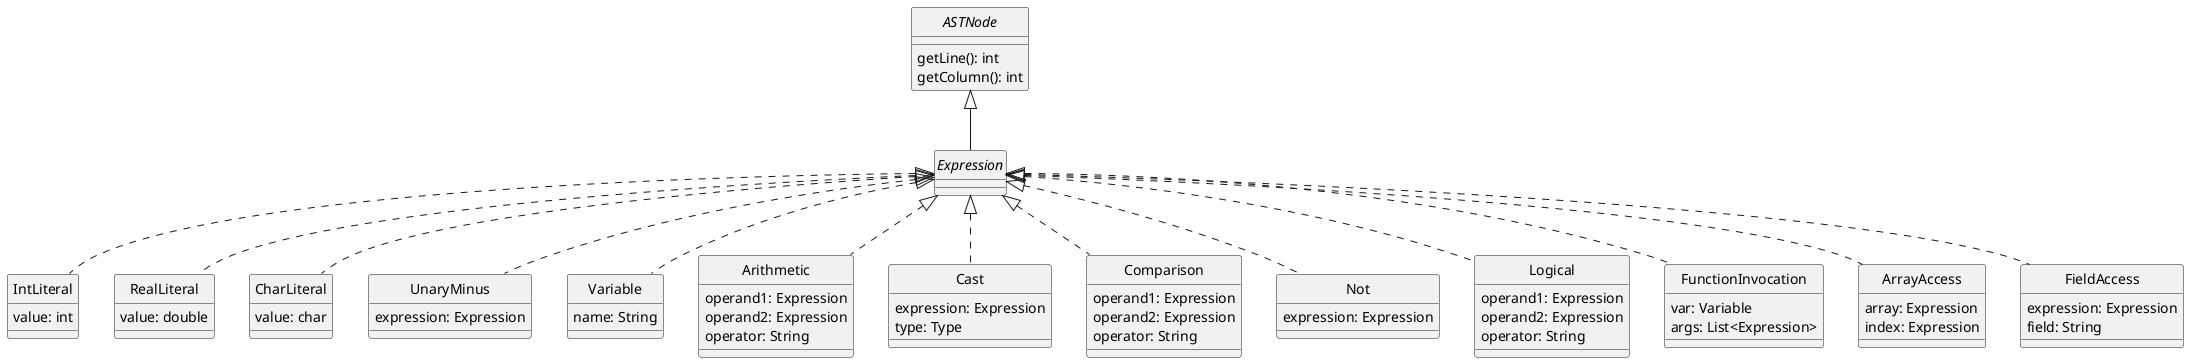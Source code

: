 @startuml Expressions
skinparam style strictuml
skinparam monochrome true


interface ASTNode {
    getLine(): int
    getColumn(): int
}

interface Expression

class IntLiteral {
    value: int
}

class RealLiteral {
    value: double
}

class CharLiteral {
    value: char
}

class UnaryMinus {
    expression: Expression
}

class Variable{
    name: String
}

class Arithmetic {
    operand1: Expression
    operand2: Expression
    operator: String
}

class Cast {
    expression: Expression
    type: Type
}

class Comparison {
    operand1: Expression
    operand2: Expression
    operator: String
}

class Not {
    expression: Expression
}

class Logical {
    operand1: Expression
    operand2: Expression
    operator: String
}

class FunctionInvocation {
    var: Variable
    args: List<Expression>
}

class ArrayAccess {
    array: Expression
    index: Expression
}

class FieldAccess {
    expression: Expression
    field: String
}

ASTNode <|-- Expression
Expression <|.. IntLiteral
Expression <|.. RealLiteral
Expression <|.. CharLiteral
Expression <|.. UnaryMinus
Expression <|.. Variable
Expression <|.. Arithmetic
Expression <|.. Cast
Expression <|.. Comparison
Expression <|.. Not
Expression <|.. Logical
Expression <|.. FunctionInvocation
Expression <|.. FieldAccess
Expression <|.. ArrayAccess

@enduml
